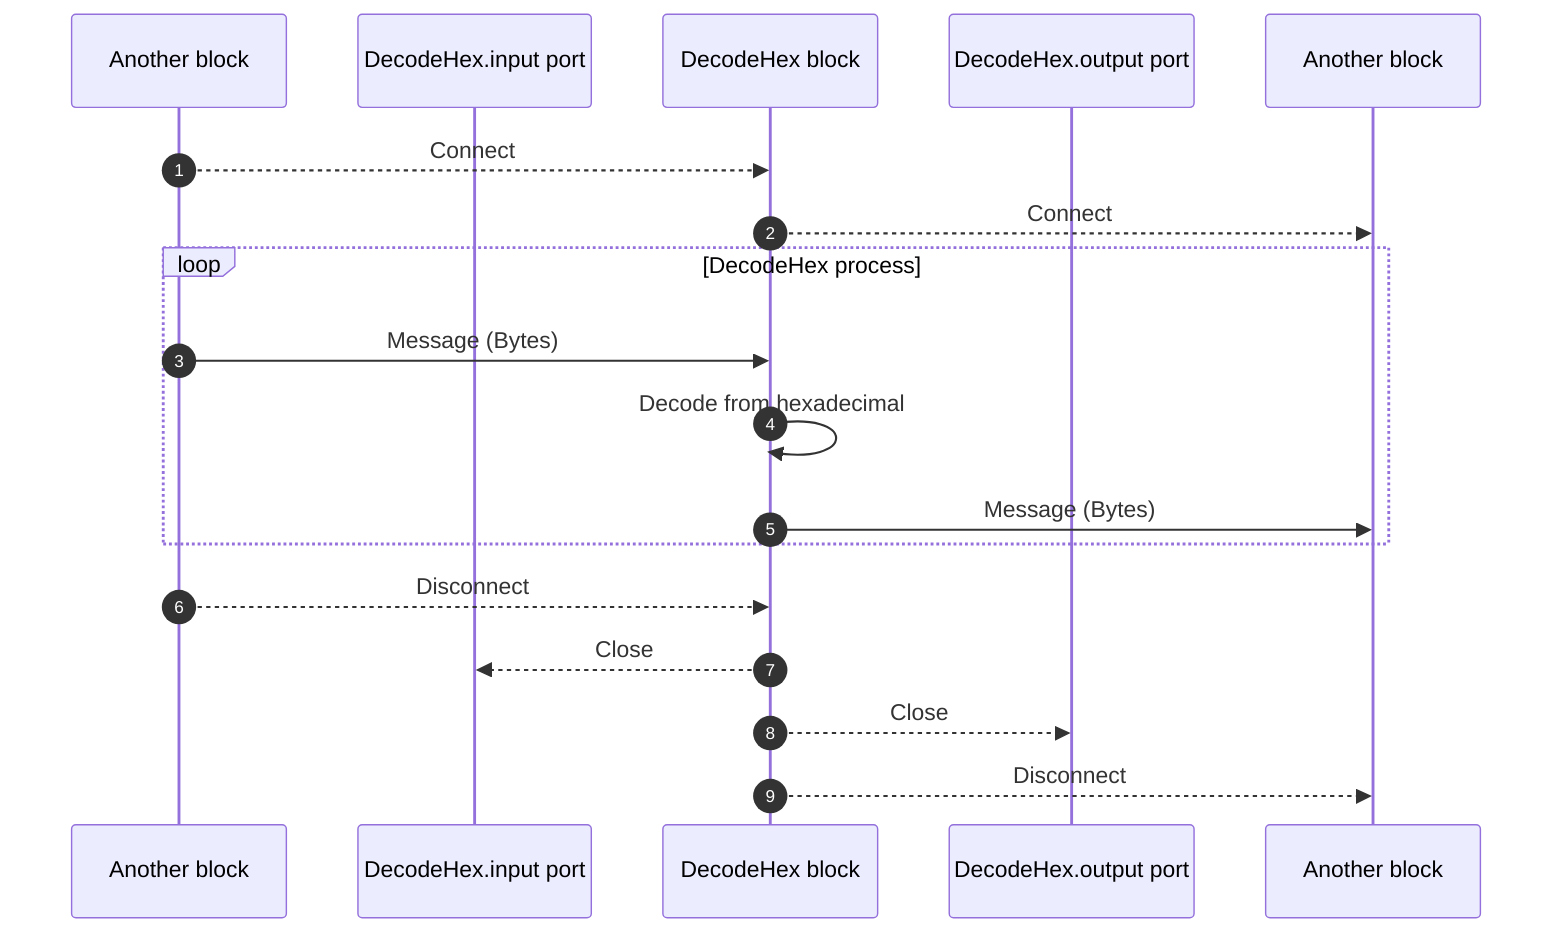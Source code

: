 sequenceDiagram
    autonumber
    participant BlockA as Another block
    participant DecodeHex.input as DecodeHex.input port
    participant DecodeHex as DecodeHex block
    participant DecodeHex.output as DecodeHex.output port
    participant BlockB as Another block

    BlockA-->>DecodeHex: Connect
    DecodeHex-->>BlockB: Connect

    loop DecodeHex process
        BlockA->>DecodeHex: Message (Bytes)
        DecodeHex->>DecodeHex: Decode from hexadecimal
        DecodeHex->>BlockB: Message (Bytes)
    end

    BlockA-->>DecodeHex: Disconnect
    DecodeHex-->>DecodeHex.input: Close
    DecodeHex-->>DecodeHex.output: Close
    DecodeHex-->>BlockB: Disconnect
